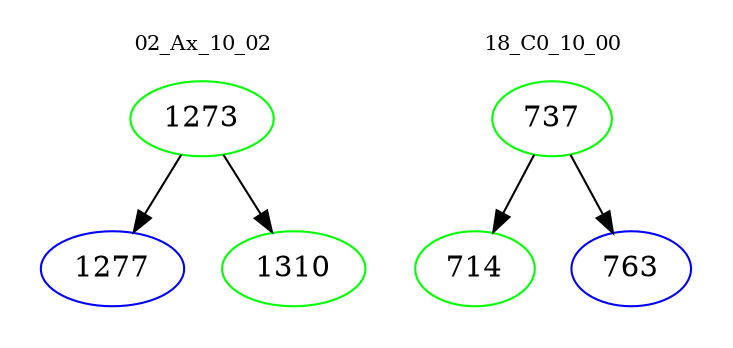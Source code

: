 digraph{
subgraph cluster_0 {
color = white
label = "02_Ax_10_02";
fontsize=10;
T0_1273 [label="1273", color="green"]
T0_1273 -> T0_1277 [color="black"]
T0_1277 [label="1277", color="blue"]
T0_1273 -> T0_1310 [color="black"]
T0_1310 [label="1310", color="green"]
}
subgraph cluster_1 {
color = white
label = "18_C0_10_00";
fontsize=10;
T1_737 [label="737", color="green"]
T1_737 -> T1_714 [color="black"]
T1_714 [label="714", color="green"]
T1_737 -> T1_763 [color="black"]
T1_763 [label="763", color="blue"]
}
}
